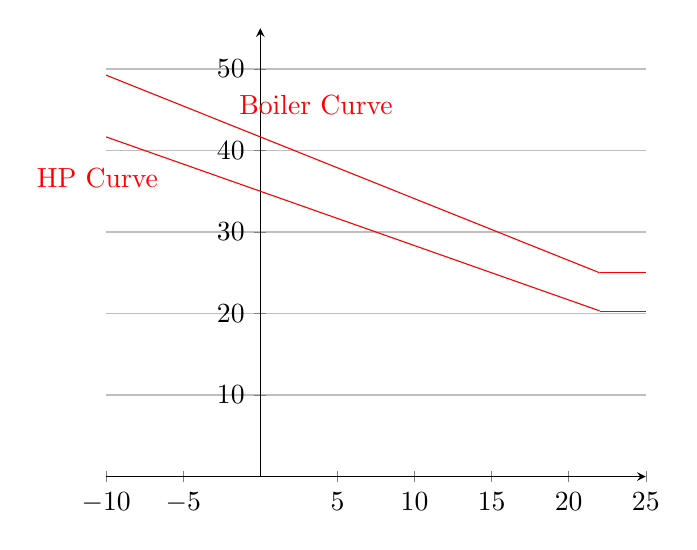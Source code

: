 \begin{tikzpicture}
\begin{axis}[ymajorgrids, clip=false,
          xmax=25,ymax=55,xmin=-10,ymin=0,
          axis lines=middle,
          %enlargelimits
          ]

\addplot[domain=-10:22, color=red,]{(-25*x)/33+(125)/3} node [near start, above right] {Boiler Curve};
\addplot[domain=22:25, color=red,]{(25)};

\addplot[domain=-10:22, color=red,]{(-22*x)/33+(105)/3} node [very near start, below left] {HP Curve};
\addplot[domain=22:25, color=red,]{(20.3)};
\end{axis}
\end{tikzpicture}